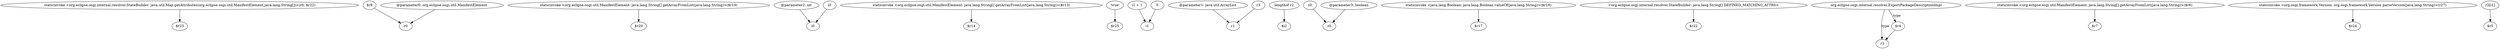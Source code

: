 digraph g {
0[label="staticinvoke <org.eclipse.osgi.internal.resolver.StateBuilder: java.util.Map getAttributes(org.eclipse.osgi.util.ManifestElement,java.lang.String[])>(r0, $r22)"]
1[label="$r23"]
0->1[label=""]
2[label="$r8"]
3[label="r0"]
2->3[label=""]
4[label="staticinvoke <org.eclipse.osgi.util.ManifestElement: java.lang.String[] getArrayFromList(java.lang.String)>($r19)"]
5[label="$r20"]
4->5[label=""]
6[label="@parameter2: int"]
7[label="i0"]
6->7[label=""]
8[label="staticinvoke <org.eclipse.osgi.util.ManifestElement: java.lang.String[] getArrayFromList(java.lang.String)>($r13)"]
9[label="$r14"]
8->9[label=""]
10[label="'true'"]
11[label="$r25"]
10->11[label=""]
12[label="i1 + 1"]
13[label="i1"]
12->13[label=""]
14[label="@parameter1: java.util.ArrayList"]
15[label="r1"]
14->15[label=""]
16[label="lengthof r2"]
17[label="$i2"]
16->17[label=""]
18[label="z0"]
19[label="z0"]
18->19[label=""]
20[label="staticinvoke <java.lang.Boolean: java.lang.Boolean valueOf(java.lang.String)>($r16)"]
21[label="$r17"]
20->21[label=""]
22[label="i0"]
22->7[label=""]
23[label="r3"]
23->15[label=""]
24[label="@parameter3: boolean"]
24->19[label=""]
25[label="<org.eclipse.osgi.internal.resolver.StateBuilder: java.lang.String[] DEFINED_MATCHING_ATTRS>"]
26[label="$r22"]
25->26[label=""]
27[label="org.eclipse.osgi.internal.resolver.ExportPackageDescriptionImpl"]
28[label="r3"]
27->28[label="type"]
29[label="staticinvoke <org.eclipse.osgi.util.ManifestElement: java.lang.String[] getArrayFromList(java.lang.String)>($r6)"]
30[label="$r7"]
29->30[label=""]
31[label="0"]
31->13[label=""]
32[label="$r4"]
27->32[label="type"]
33[label="staticinvoke <org.osgi.framework.Version: org.osgi.framework.Version parseVersion(java.lang.String)>(r27)"]
34[label="$r24"]
33->34[label=""]
32->28[label=""]
35[label="@parameter0: org.eclipse.osgi.util.ManifestElement"]
35->3[label=""]
36[label="r2[i1]"]
37[label="$r5"]
36->37[label=""]
}